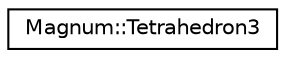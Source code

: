 digraph "圖形化之類別階層"
{
  edge [fontname="Helvetica",fontsize="10",labelfontname="Helvetica",labelfontsize="10"];
  node [fontname="Helvetica",fontsize="10",shape=record];
  rankdir="LR";
  Node1 [label="Magnum::Tetrahedron3",height=0.2,width=0.4,color="black", fillcolor="white", style="filled",URL="$class_magnum_1_1_tetrahedron3.html"];
}
